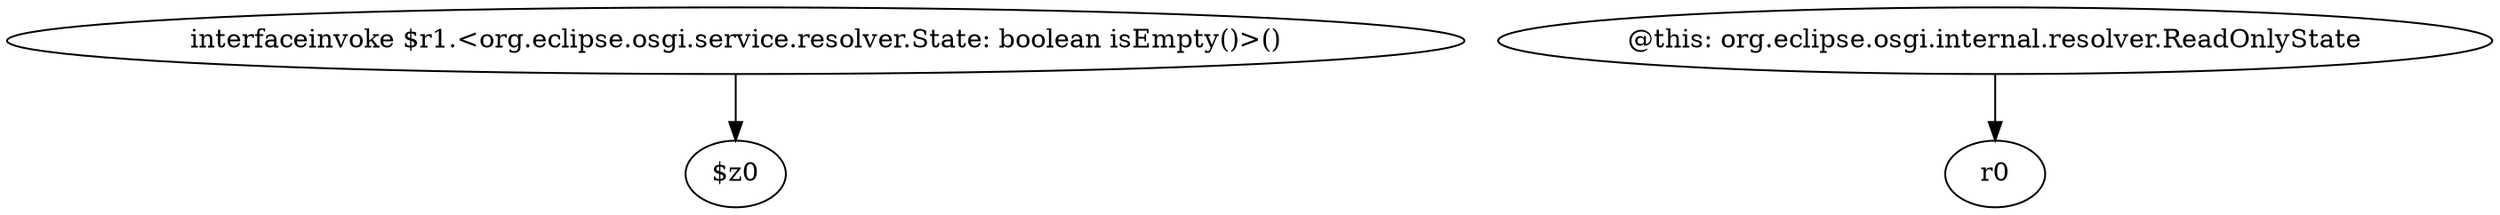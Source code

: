 digraph g {
0[label="interfaceinvoke $r1.<org.eclipse.osgi.service.resolver.State: boolean isEmpty()>()"]
1[label="$z0"]
0->1[label=""]
2[label="@this: org.eclipse.osgi.internal.resolver.ReadOnlyState"]
3[label="r0"]
2->3[label=""]
}